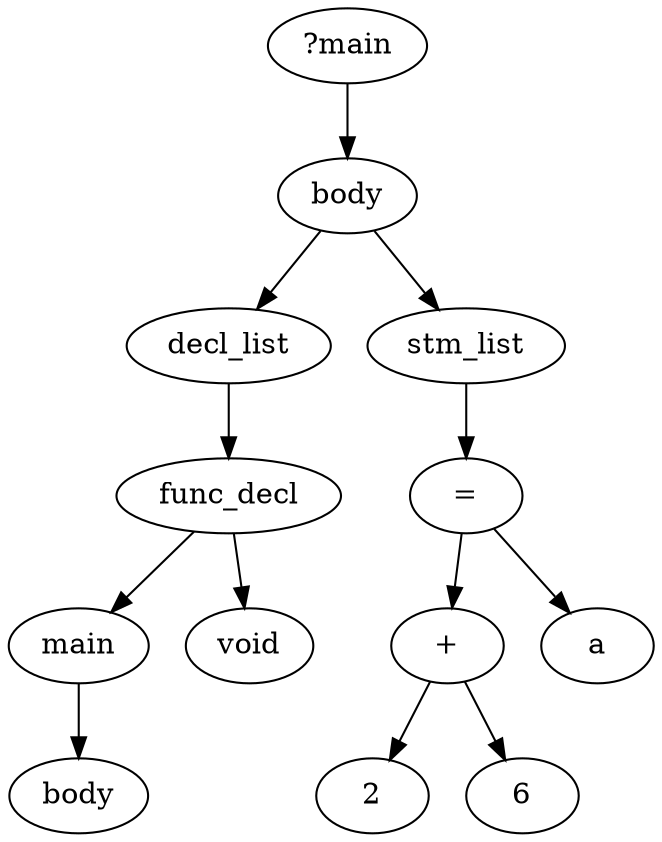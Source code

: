 digraph AST {
	0 [label="?main"]
	1 [label=body]
	2 [label=func_decl]
	3 [label=main]
	4 [label=body]
	3 -> 4
	5 [label=void]
	2 -> 3
	2 -> 5
	6 [label=decl_list]
	6 -> 2
	1 -> 6
	7 [label=stm_list]
	8 [label=2]
	9 [label=6]
	10 [label="+"]
	10 -> 8
	10 -> 9
	11 [label="="]
	12 [label=a]
	11 -> 12
	11 -> 10
	7 -> 11
	1 -> 7
	0 -> 1
}
